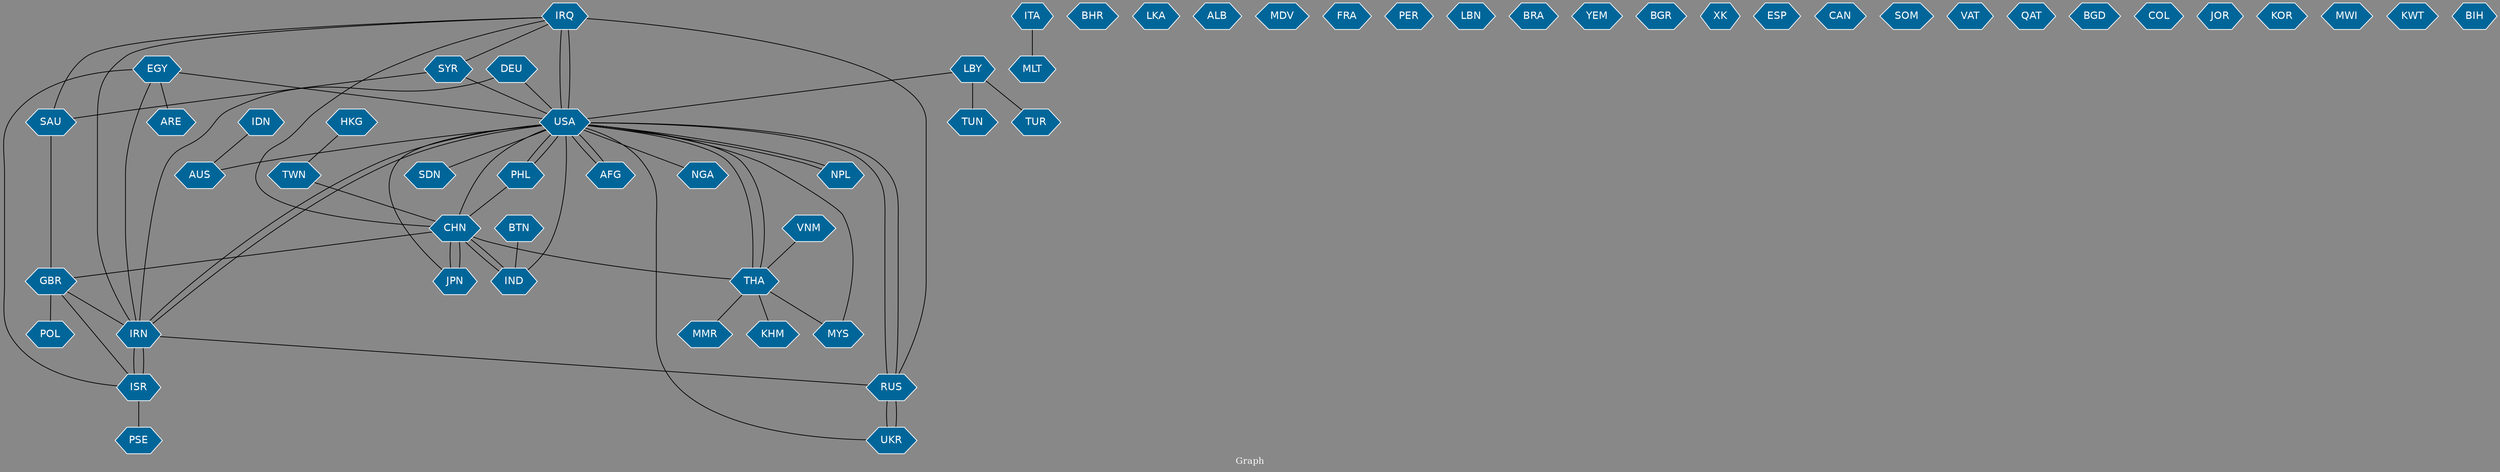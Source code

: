 // Countries together in item graph
graph {
	graph [bgcolor="#888888" fontcolor=white fontsize=12 label="Graph" outputorder=edgesfirst overlap=prism]
	node [color=white fillcolor="#006699" fontcolor=white fontname=Helvetica shape=hexagon style=filled]
	edge [arrowhead=open color=black fontcolor=white fontname=Courier fontsize=12]
		IRQ [label=IRQ]
		SYR [label=SYR]
		USA [label=USA]
		JPN [label=JPN]
		TUR [label=TUR]
		AUS [label=AUS]
		ITA [label=ITA]
		EGY [label=EGY]
		BHR [label=BHR]
		THA [label=THA]
		DEU [label=DEU]
		IRN [label=IRN]
		MYS [label=MYS]
		AFG [label=AFG]
		PSE [label=PSE]
		TUN [label=TUN]
		IND [label=IND]
		LKA [label=LKA]
		ISR [label=ISR]
		GBR [label=GBR]
		POL [label=POL]
		ALB [label=ALB]
		CHN [label=CHN]
		NGA [label=NGA]
		RUS [label=RUS]
		MDV [label=MDV]
		LBY [label=LBY]
		UKR [label=UKR]
		FRA [label=FRA]
		PER [label=PER]
		LBN [label=LBN]
		BRA [label=BRA]
		YEM [label=YEM]
		SAU [label=SAU]
		NPL [label=NPL]
		SDN [label=SDN]
		ARE [label=ARE]
		PHL [label=PHL]
		BGR [label=BGR]
		XK [label=XK]
		ESP [label=ESP]
		MLT [label=MLT]
		CAN [label=CAN]
		SOM [label=SOM]
		HKG [label=HKG]
		TWN [label=TWN]
		VAT [label=VAT]
		MMR [label=MMR]
		QAT [label=QAT]
		KHM [label=KHM]
		BGD [label=BGD]
		BTN [label=BTN]
		COL [label=COL]
		JOR [label=JOR]
		KOR [label=KOR]
		MWI [label=MWI]
		KWT [label=KWT]
		IDN [label=IDN]
		VNM [label=VNM]
		BIH [label=BIH]
			IRN -- RUS [weight=1]
			USA -- AUS [weight=1]
			SYR -- USA [weight=2]
			GBR -- IRN [weight=1]
			THA -- KHM [weight=2]
			ISR -- PSE [weight=7]
			USA -- AFG [weight=2]
			UKR -- RUS [weight=3]
			JPN -- USA [weight=1]
			USA -- MYS [weight=1]
			IRQ -- IRN [weight=1]
			CHN -- USA [weight=1]
			PHL -- CHN [weight=1]
			VNM -- THA [weight=1]
			TWN -- CHN [weight=1]
			GBR -- POL [weight=1]
			CHN -- GBR [weight=1]
			CHN -- IRQ [weight=1]
			IRQ -- USA [weight=4]
			RUS -- IRQ [weight=1]
			THA -- USA [weight=2]
			HKG -- TWN [weight=1]
			EGY -- ISR [weight=1]
			LBY -- TUN [weight=1]
			PHL -- USA [weight=2]
			CHN -- THA [weight=1]
			CHN -- IND [weight=1]
			BTN -- IND [weight=1]
			GBR -- ISR [weight=1]
			USA -- IND [weight=2]
			USA -- NPL [weight=1]
			EGY -- ARE [weight=1]
			AFG -- USA [weight=2]
			DEU -- IRN [weight=1]
			USA -- IRQ [weight=4]
			EGY -- USA [weight=1]
			THA -- MMR [weight=1]
			ISR -- IRN [weight=2]
			RUS -- USA [weight=1]
			CHN -- JPN [weight=1]
			JPN -- CHN [weight=2]
			DEU -- USA [weight=1]
			RUS -- UKR [weight=7]
			USA -- RUS [weight=1]
			EGY -- IRN [weight=1]
			IRN -- ISR [weight=2]
			IRQ -- SYR [weight=2]
			IRN -- USA [weight=1]
			LBY -- USA [weight=1]
			USA -- THA [weight=1]
			USA -- PHL [weight=1]
			USA -- NGA [weight=1]
			ITA -- MLT [weight=1]
			IND -- CHN [weight=3]
			SAU -- GBR [weight=1]
			SYR -- SAU [weight=1]
			LBY -- TUR [weight=1]
			THA -- MYS [weight=1]
			NPL -- USA [weight=1]
			USA -- UKR [weight=1]
			USA -- IRN [weight=1]
			IRQ -- SAU [weight=1]
			USA -- SDN [weight=1]
			IDN -- AUS [weight=1]
}